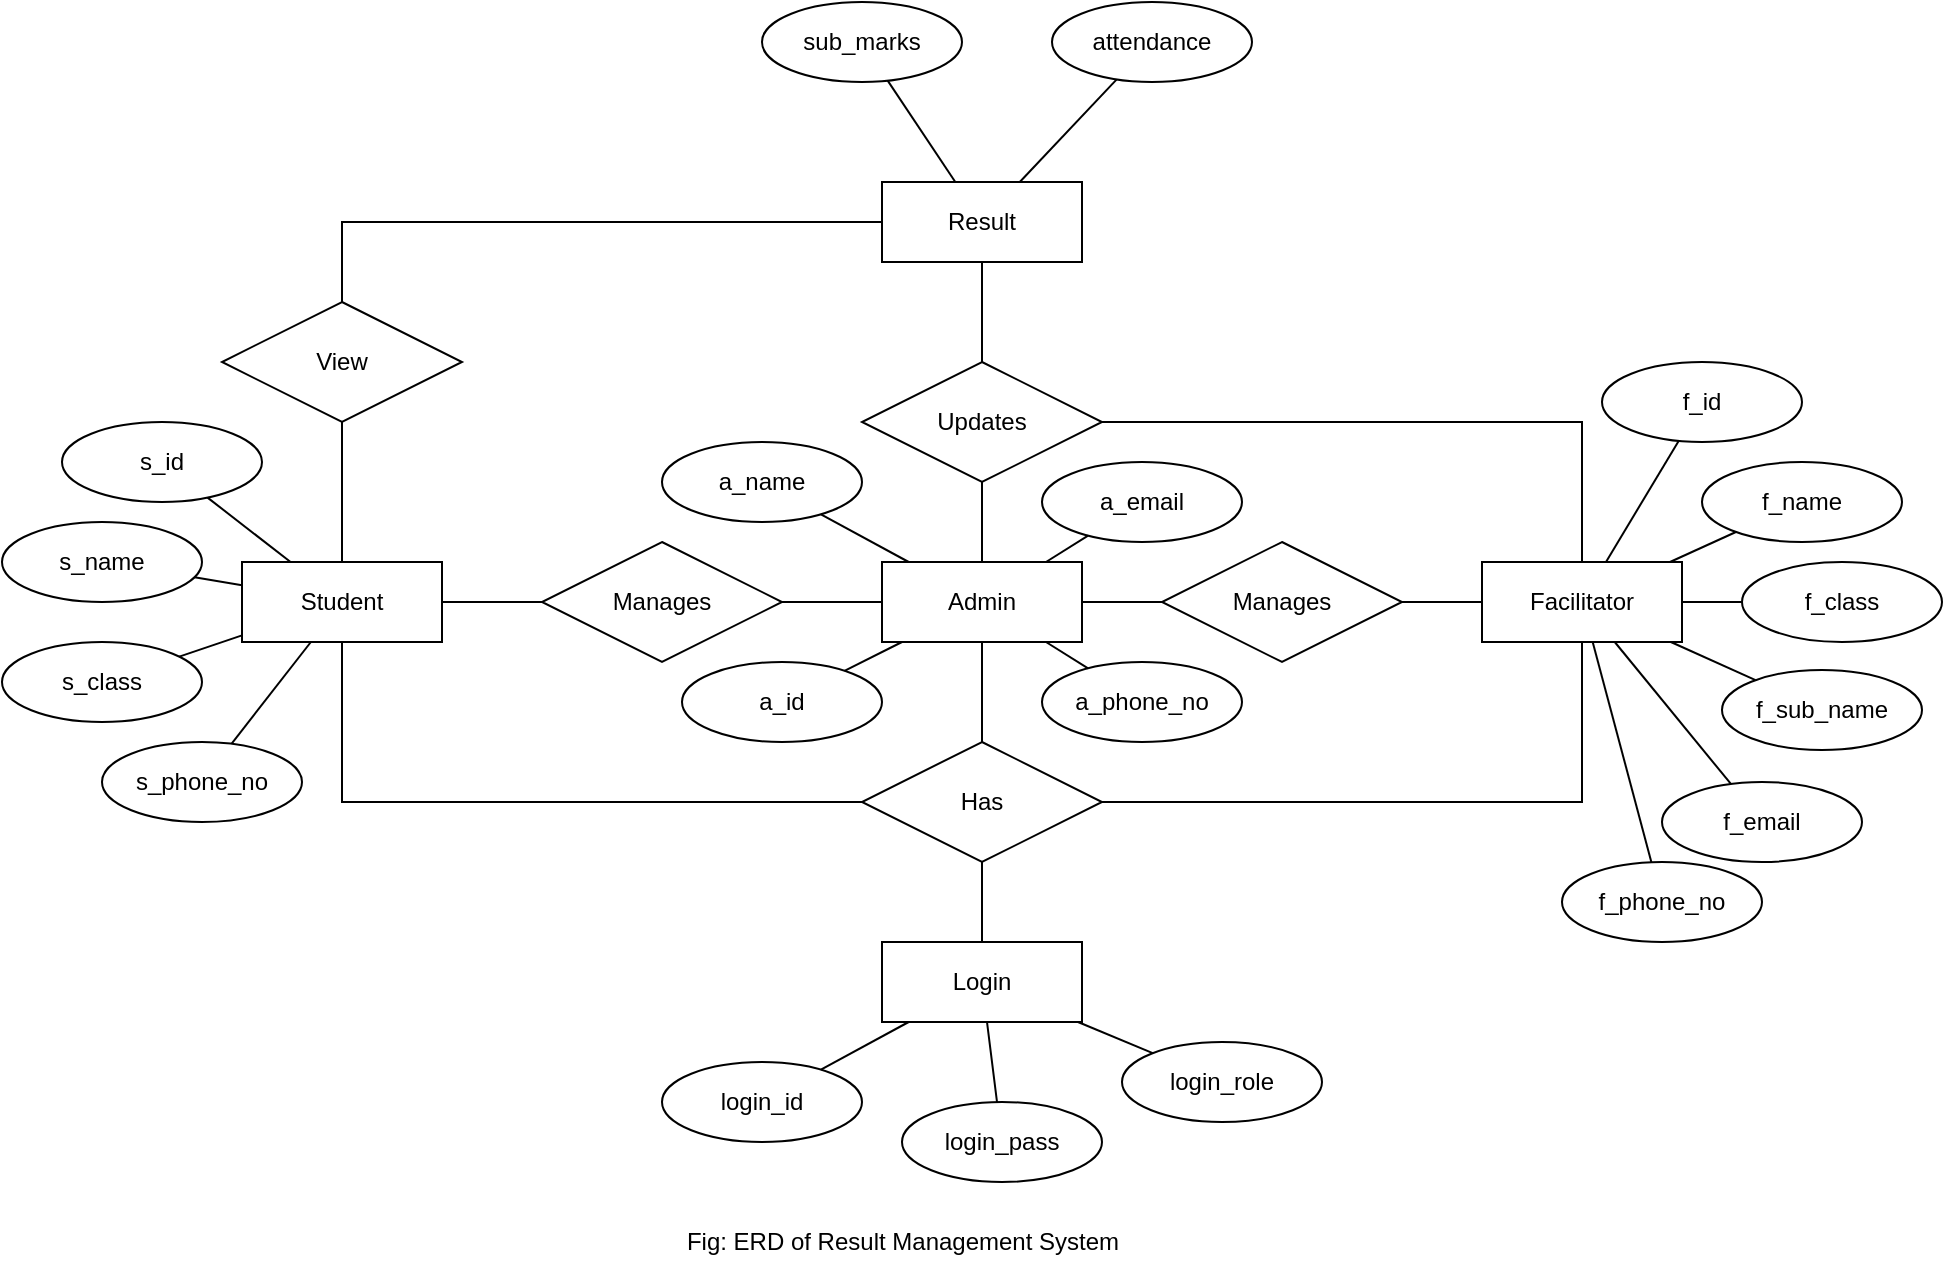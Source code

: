 <mxfile version="20.5.1" type="device"><diagram id="R2lEEEUBdFMjLlhIrx00" name="Page-1"><mxGraphModel dx="1990" dy="482" grid="1" gridSize="10" guides="1" tooltips="1" connect="1" arrows="1" fold="1" page="1" pageScale="1" pageWidth="1169" pageHeight="827" math="0" shadow="0" extFonts="Permanent Marker^https://fonts.googleapis.com/css?family=Permanent+Marker"><root><mxCell id="0"/><mxCell id="1" parent="0"/><mxCell id="i9oww6dlgyEbEjM7z-zL-1" value="Admin" style="whiteSpace=wrap;html=1;align=center;" parent="1" vertex="1"><mxGeometry x="400" y="320" width="100" height="40" as="geometry"/></mxCell><mxCell id="i9oww6dlgyEbEjM7z-zL-2" value="Facilitator" style="whiteSpace=wrap;html=1;align=center;" parent="1" vertex="1"><mxGeometry x="700" y="320" width="100" height="40" as="geometry"/></mxCell><mxCell id="i9oww6dlgyEbEjM7z-zL-3" value="Student" style="whiteSpace=wrap;html=1;align=center;" parent="1" vertex="1"><mxGeometry x="80" y="320" width="100" height="40" as="geometry"/></mxCell><mxCell id="i9oww6dlgyEbEjM7z-zL-4" value="Login" style="whiteSpace=wrap;html=1;align=center;" parent="1" vertex="1"><mxGeometry x="400" y="510" width="100" height="40" as="geometry"/></mxCell><mxCell id="i9oww6dlgyEbEjM7z-zL-5" value="Result" style="whiteSpace=wrap;html=1;align=center;" parent="1" vertex="1"><mxGeometry x="400" y="130" width="100" height="40" as="geometry"/></mxCell><mxCell id="i9oww6dlgyEbEjM7z-zL-6" value="Has" style="shape=rhombus;perimeter=rhombusPerimeter;whiteSpace=wrap;html=1;align=center;" parent="1" vertex="1"><mxGeometry x="390" y="410" width="120" height="60" as="geometry"/></mxCell><mxCell id="i9oww6dlgyEbEjM7z-zL-8" value="" style="endArrow=none;html=1;rounded=0;" parent="1" source="i9oww6dlgyEbEjM7z-zL-6" target="i9oww6dlgyEbEjM7z-zL-2" edge="1"><mxGeometry relative="1" as="geometry"><mxPoint x="340" y="310" as="sourcePoint"/><mxPoint x="500" y="310" as="targetPoint"/><Array as="points"><mxPoint x="750" y="440"/></Array></mxGeometry></mxCell><mxCell id="i9oww6dlgyEbEjM7z-zL-9" value="" style="endArrow=none;html=1;rounded=0;" parent="1" source="i9oww6dlgyEbEjM7z-zL-6" target="i9oww6dlgyEbEjM7z-zL-3" edge="1"><mxGeometry relative="1" as="geometry"><mxPoint x="520" y="450" as="sourcePoint"/><mxPoint x="760" y="370" as="targetPoint"/><Array as="points"><mxPoint x="130" y="440"/></Array></mxGeometry></mxCell><mxCell id="i9oww6dlgyEbEjM7z-zL-10" value="" style="endArrow=none;html=1;rounded=0;" parent="1" source="i9oww6dlgyEbEjM7z-zL-6" target="i9oww6dlgyEbEjM7z-zL-1" edge="1"><mxGeometry relative="1" as="geometry"><mxPoint x="230" y="370" as="sourcePoint"/><mxPoint x="390" y="370" as="targetPoint"/></mxGeometry></mxCell><mxCell id="i9oww6dlgyEbEjM7z-zL-11" value="" style="endArrow=none;html=1;rounded=0;" parent="1" source="i9oww6dlgyEbEjM7z-zL-6" target="i9oww6dlgyEbEjM7z-zL-4" edge="1"><mxGeometry relative="1" as="geometry"><mxPoint x="560" y="520" as="sourcePoint"/><mxPoint x="720" y="520" as="targetPoint"/></mxGeometry></mxCell><mxCell id="i9oww6dlgyEbEjM7z-zL-15" value="Updates" style="shape=rhombus;perimeter=rhombusPerimeter;whiteSpace=wrap;html=1;align=center;" parent="1" vertex="1"><mxGeometry x="390" y="220" width="120" height="60" as="geometry"/></mxCell><mxCell id="i9oww6dlgyEbEjM7z-zL-16" value="" style="endArrow=none;html=1;rounded=0;" parent="1" source="i9oww6dlgyEbEjM7z-zL-15" target="i9oww6dlgyEbEjM7z-zL-1" edge="1"><mxGeometry relative="1" as="geometry"><mxPoint x="120" y="320" as="sourcePoint"/><mxPoint x="280" y="320" as="targetPoint"/></mxGeometry></mxCell><mxCell id="i9oww6dlgyEbEjM7z-zL-17" value="" style="endArrow=none;html=1;rounded=0;" parent="1" source="i9oww6dlgyEbEjM7z-zL-5" target="i9oww6dlgyEbEjM7z-zL-15" edge="1"><mxGeometry relative="1" as="geometry"><mxPoint x="460" y="290" as="sourcePoint"/><mxPoint x="460" y="330" as="targetPoint"/></mxGeometry></mxCell><mxCell id="i9oww6dlgyEbEjM7z-zL-18" value="" style="endArrow=none;html=1;rounded=0;" parent="1" source="i9oww6dlgyEbEjM7z-zL-15" target="i9oww6dlgyEbEjM7z-zL-2" edge="1"><mxGeometry relative="1" as="geometry"><mxPoint x="700" y="270" as="sourcePoint"/><mxPoint x="860" y="270" as="targetPoint"/><Array as="points"><mxPoint x="750" y="250"/></Array></mxGeometry></mxCell><mxCell id="i9oww6dlgyEbEjM7z-zL-19" value="View" style="shape=rhombus;perimeter=rhombusPerimeter;whiteSpace=wrap;html=1;align=center;" parent="1" vertex="1"><mxGeometry x="70" y="190" width="120" height="60" as="geometry"/></mxCell><mxCell id="i9oww6dlgyEbEjM7z-zL-20" value="" style="endArrow=none;html=1;rounded=0;" parent="1" source="i9oww6dlgyEbEjM7z-zL-19" target="i9oww6dlgyEbEjM7z-zL-3" edge="1"><mxGeometry relative="1" as="geometry"><mxPoint x="180" y="300" as="sourcePoint"/><mxPoint x="340" y="300" as="targetPoint"/></mxGeometry></mxCell><mxCell id="i9oww6dlgyEbEjM7z-zL-21" value="" style="endArrow=none;html=1;rounded=0;" parent="1" source="i9oww6dlgyEbEjM7z-zL-19" target="i9oww6dlgyEbEjM7z-zL-5" edge="1"><mxGeometry relative="1" as="geometry"><mxPoint x="120" y="160" as="sourcePoint"/><mxPoint x="280" y="160" as="targetPoint"/><Array as="points"><mxPoint x="130" y="150"/></Array></mxGeometry></mxCell><mxCell id="i9oww6dlgyEbEjM7z-zL-22" value="Manages" style="shape=rhombus;perimeter=rhombusPerimeter;whiteSpace=wrap;html=1;align=center;" parent="1" vertex="1"><mxGeometry x="230" y="310" width="120" height="60" as="geometry"/></mxCell><mxCell id="i9oww6dlgyEbEjM7z-zL-23" value="" style="endArrow=none;html=1;rounded=0;" parent="1" source="i9oww6dlgyEbEjM7z-zL-3" target="i9oww6dlgyEbEjM7z-zL-22" edge="1"><mxGeometry relative="1" as="geometry"><mxPoint x="210" y="250" as="sourcePoint"/><mxPoint x="370" y="250" as="targetPoint"/></mxGeometry></mxCell><mxCell id="i9oww6dlgyEbEjM7z-zL-24" value="" style="endArrow=none;html=1;rounded=0;" parent="1" source="i9oww6dlgyEbEjM7z-zL-22" target="i9oww6dlgyEbEjM7z-zL-1" edge="1"><mxGeometry relative="1" as="geometry"><mxPoint x="190" y="350" as="sourcePoint"/><mxPoint x="230" y="350" as="targetPoint"/></mxGeometry></mxCell><mxCell id="i9oww6dlgyEbEjM7z-zL-25" value="Manages" style="shape=rhombus;perimeter=rhombusPerimeter;whiteSpace=wrap;html=1;align=center;" parent="1" vertex="1"><mxGeometry x="540" y="310" width="120" height="60" as="geometry"/></mxCell><mxCell id="i9oww6dlgyEbEjM7z-zL-26" value="" style="endArrow=none;html=1;rounded=0;" parent="1" source="i9oww6dlgyEbEjM7z-zL-1" target="i9oww6dlgyEbEjM7z-zL-25" edge="1"><mxGeometry relative="1" as="geometry"><mxPoint x="350" y="350" as="sourcePoint"/><mxPoint x="410" y="350" as="targetPoint"/></mxGeometry></mxCell><mxCell id="i9oww6dlgyEbEjM7z-zL-27" value="" style="endArrow=none;html=1;rounded=0;" parent="1" source="i9oww6dlgyEbEjM7z-zL-25" target="i9oww6dlgyEbEjM7z-zL-2" edge="1"><mxGeometry relative="1" as="geometry"><mxPoint x="360" y="360" as="sourcePoint"/><mxPoint x="420" y="360" as="targetPoint"/></mxGeometry></mxCell><mxCell id="i9oww6dlgyEbEjM7z-zL-28" value="a_name" style="ellipse;whiteSpace=wrap;html=1;align=center;" parent="1" vertex="1"><mxGeometry x="290" y="260" width="100" height="40" as="geometry"/></mxCell><mxCell id="i9oww6dlgyEbEjM7z-zL-30" value="a_phone_no" style="ellipse;whiteSpace=wrap;html=1;align=center;" parent="1" vertex="1"><mxGeometry x="480" y="370" width="100" height="40" as="geometry"/></mxCell><mxCell id="i9oww6dlgyEbEjM7z-zL-31" value="a_email" style="ellipse;whiteSpace=wrap;html=1;align=center;" parent="1" vertex="1"><mxGeometry x="480" y="270" width="100" height="40" as="geometry"/></mxCell><mxCell id="i9oww6dlgyEbEjM7z-zL-32" value="" style="endArrow=none;html=1;rounded=0;" parent="1" source="i9oww6dlgyEbEjM7z-zL-28" target="i9oww6dlgyEbEjM7z-zL-1" edge="1"><mxGeometry relative="1" as="geometry"><mxPoint x="240" y="240" as="sourcePoint"/><mxPoint x="400" y="240" as="targetPoint"/></mxGeometry></mxCell><mxCell id="i9oww6dlgyEbEjM7z-zL-33" value="" style="endArrow=none;html=1;rounded=0;" parent="1" source="i9oww6dlgyEbEjM7z-zL-31" target="i9oww6dlgyEbEjM7z-zL-1" edge="1"><mxGeometry relative="1" as="geometry"><mxPoint x="379.481" y="306.154" as="sourcePoint"/><mxPoint x="423.333" y="330" as="targetPoint"/></mxGeometry></mxCell><mxCell id="i9oww6dlgyEbEjM7z-zL-34" value="" style="endArrow=none;html=1;rounded=0;" parent="1" source="i9oww6dlgyEbEjM7z-zL-30" target="i9oww6dlgyEbEjM7z-zL-1" edge="1"><mxGeometry relative="1" as="geometry"><mxPoint x="389.481" y="316.154" as="sourcePoint"/><mxPoint x="433.333" y="340" as="targetPoint"/></mxGeometry></mxCell><mxCell id="i9oww6dlgyEbEjM7z-zL-35" value="attendance" style="ellipse;whiteSpace=wrap;html=1;align=center;" parent="1" vertex="1"><mxGeometry x="485" y="40" width="100" height="40" as="geometry"/></mxCell><mxCell id="i9oww6dlgyEbEjM7z-zL-36" value="sub_marks" style="ellipse;whiteSpace=wrap;html=1;align=center;" parent="1" vertex="1"><mxGeometry x="340" y="40" width="100" height="40" as="geometry"/></mxCell><mxCell id="i9oww6dlgyEbEjM7z-zL-37" value="" style="endArrow=none;html=1;rounded=0;" parent="1" source="i9oww6dlgyEbEjM7z-zL-36" target="i9oww6dlgyEbEjM7z-zL-5" edge="1"><mxGeometry relative="1" as="geometry"><mxPoint x="330" y="120" as="sourcePoint"/><mxPoint x="490" y="120" as="targetPoint"/></mxGeometry></mxCell><mxCell id="i9oww6dlgyEbEjM7z-zL-39" value="" style="endArrow=none;html=1;rounded=0;" parent="1" source="i9oww6dlgyEbEjM7z-zL-35" target="i9oww6dlgyEbEjM7z-zL-5" edge="1"><mxGeometry relative="1" as="geometry"><mxPoint x="412.711" y="89.343" as="sourcePoint"/><mxPoint x="446.667" y="140" as="targetPoint"/></mxGeometry></mxCell><mxCell id="i9oww6dlgyEbEjM7z-zL-40" value="s_id" style="ellipse;whiteSpace=wrap;html=1;align=center;" parent="1" vertex="1"><mxGeometry x="-10" y="250" width="100" height="40" as="geometry"/></mxCell><mxCell id="i9oww6dlgyEbEjM7z-zL-41" value="s_name" style="ellipse;whiteSpace=wrap;html=1;align=center;" parent="1" vertex="1"><mxGeometry x="-40" y="300" width="100" height="40" as="geometry"/></mxCell><mxCell id="i9oww6dlgyEbEjM7z-zL-42" value="s_class" style="ellipse;whiteSpace=wrap;html=1;align=center;" parent="1" vertex="1"><mxGeometry x="-40" y="360" width="100" height="40" as="geometry"/></mxCell><mxCell id="i9oww6dlgyEbEjM7z-zL-43" value="s_phone_no" style="ellipse;whiteSpace=wrap;html=1;align=center;" parent="1" vertex="1"><mxGeometry x="10" y="410" width="100" height="40" as="geometry"/></mxCell><mxCell id="i9oww6dlgyEbEjM7z-zL-44" value="" style="endArrow=none;html=1;rounded=0;" parent="1" source="i9oww6dlgyEbEjM7z-zL-40" target="i9oww6dlgyEbEjM7z-zL-3" edge="1"><mxGeometry relative="1" as="geometry"><mxPoint x="460" y="180" as="sourcePoint"/><mxPoint x="460" y="230" as="targetPoint"/></mxGeometry></mxCell><mxCell id="i9oww6dlgyEbEjM7z-zL-45" value="" style="endArrow=none;html=1;rounded=0;" parent="1" source="i9oww6dlgyEbEjM7z-zL-41" target="i9oww6dlgyEbEjM7z-zL-3" edge="1"><mxGeometry relative="1" as="geometry"><mxPoint x="63.031" y="315.014" as="sourcePoint"/><mxPoint x="96" y="330" as="targetPoint"/></mxGeometry></mxCell><mxCell id="i9oww6dlgyEbEjM7z-zL-46" value="" style="endArrow=none;html=1;rounded=0;" parent="1" source="i9oww6dlgyEbEjM7z-zL-42" target="i9oww6dlgyEbEjM7z-zL-3" edge="1"><mxGeometry relative="1" as="geometry"><mxPoint x="73.031" y="325.014" as="sourcePoint"/><mxPoint x="100" y="350" as="targetPoint"/></mxGeometry></mxCell><mxCell id="i9oww6dlgyEbEjM7z-zL-47" value="" style="endArrow=none;html=1;rounded=0;" parent="1" source="i9oww6dlgyEbEjM7z-zL-43" target="i9oww6dlgyEbEjM7z-zL-3" edge="1"><mxGeometry relative="1" as="geometry"><mxPoint x="70" y="440" as="sourcePoint"/><mxPoint x="116" y="350" as="targetPoint"/></mxGeometry></mxCell><mxCell id="i9oww6dlgyEbEjM7z-zL-48" value="a_id" style="ellipse;whiteSpace=wrap;html=1;align=center;" parent="1" vertex="1"><mxGeometry x="300" y="370" width="100" height="40" as="geometry"/></mxCell><mxCell id="i9oww6dlgyEbEjM7z-zL-49" value="" style="endArrow=none;html=1;rounded=0;" parent="1" source="i9oww6dlgyEbEjM7z-zL-48" target="i9oww6dlgyEbEjM7z-zL-1" edge="1"><mxGeometry relative="1" as="geometry"><mxPoint x="290" y="380" as="sourcePoint"/><mxPoint x="450" y="380" as="targetPoint"/></mxGeometry></mxCell><mxCell id="i9oww6dlgyEbEjM7z-zL-50" value="login_id" style="ellipse;whiteSpace=wrap;html=1;align=center;" parent="1" vertex="1"><mxGeometry x="290" y="570" width="100" height="40" as="geometry"/></mxCell><mxCell id="i9oww6dlgyEbEjM7z-zL-51" value="login_pass" style="ellipse;whiteSpace=wrap;html=1;align=center;" parent="1" vertex="1"><mxGeometry x="410" y="590" width="100" height="40" as="geometry"/></mxCell><mxCell id="i9oww6dlgyEbEjM7z-zL-52" value="login_role" style="ellipse;whiteSpace=wrap;html=1;align=center;" parent="1" vertex="1"><mxGeometry x="520" y="560" width="100" height="40" as="geometry"/></mxCell><mxCell id="i9oww6dlgyEbEjM7z-zL-53" value="" style="endArrow=none;html=1;rounded=0;" parent="1" source="i9oww6dlgyEbEjM7z-zL-50" target="i9oww6dlgyEbEjM7z-zL-4" edge="1"><mxGeometry relative="1" as="geometry"><mxPoint x="460" y="180" as="sourcePoint"/><mxPoint x="460" y="230" as="targetPoint"/></mxGeometry></mxCell><mxCell id="i9oww6dlgyEbEjM7z-zL-54" value="" style="endArrow=none;html=1;rounded=0;" parent="1" source="i9oww6dlgyEbEjM7z-zL-51" target="i9oww6dlgyEbEjM7z-zL-4" edge="1"><mxGeometry relative="1" as="geometry"><mxPoint x="379.481" y="583.846" as="sourcePoint"/><mxPoint x="423.333" y="560" as="targetPoint"/></mxGeometry></mxCell><mxCell id="i9oww6dlgyEbEjM7z-zL-55" value="" style="endArrow=none;html=1;rounded=0;" parent="1" source="i9oww6dlgyEbEjM7z-zL-52" target="i9oww6dlgyEbEjM7z-zL-4" edge="1"><mxGeometry relative="1" as="geometry"><mxPoint x="389.481" y="593.846" as="sourcePoint"/><mxPoint x="433.333" y="570" as="targetPoint"/></mxGeometry></mxCell><mxCell id="i9oww6dlgyEbEjM7z-zL-56" value="f_id" style="ellipse;whiteSpace=wrap;html=1;align=center;" parent="1" vertex="1"><mxGeometry x="760" y="220" width="100" height="40" as="geometry"/></mxCell><mxCell id="i9oww6dlgyEbEjM7z-zL-57" value="f_name" style="ellipse;whiteSpace=wrap;html=1;align=center;" parent="1" vertex="1"><mxGeometry x="810" y="270" width="100" height="40" as="geometry"/></mxCell><mxCell id="i9oww6dlgyEbEjM7z-zL-58" value="f_class" style="ellipse;whiteSpace=wrap;html=1;align=center;" parent="1" vertex="1"><mxGeometry x="830" y="320" width="100" height="40" as="geometry"/></mxCell><mxCell id="i9oww6dlgyEbEjM7z-zL-59" value="f_sub_name" style="ellipse;whiteSpace=wrap;html=1;align=center;" parent="1" vertex="1"><mxGeometry x="820" y="374" width="100" height="40" as="geometry"/></mxCell><mxCell id="i9oww6dlgyEbEjM7z-zL-60" value="f_email" style="ellipse;whiteSpace=wrap;html=1;align=center;" parent="1" vertex="1"><mxGeometry x="790" y="430" width="100" height="40" as="geometry"/></mxCell><mxCell id="i9oww6dlgyEbEjM7z-zL-61" value="f_phone_no" style="ellipse;whiteSpace=wrap;html=1;align=center;" parent="1" vertex="1"><mxGeometry x="740" y="470" width="100" height="40" as="geometry"/></mxCell><mxCell id="i9oww6dlgyEbEjM7z-zL-62" value="" style="endArrow=none;html=1;rounded=0;" parent="1" source="i9oww6dlgyEbEjM7z-zL-2" target="i9oww6dlgyEbEjM7z-zL-56" edge="1"><mxGeometry relative="1" as="geometry"><mxPoint x="590" y="310" as="sourcePoint"/><mxPoint x="750" y="310" as="targetPoint"/></mxGeometry></mxCell><mxCell id="i9oww6dlgyEbEjM7z-zL-63" value="" style="endArrow=none;html=1;rounded=0;" parent="1" source="i9oww6dlgyEbEjM7z-zL-2" target="i9oww6dlgyEbEjM7z-zL-57" edge="1"><mxGeometry relative="1" as="geometry"><mxPoint x="772" y="330" as="sourcePoint"/><mxPoint x="808.331" y="269.448" as="targetPoint"/></mxGeometry></mxCell><mxCell id="i9oww6dlgyEbEjM7z-zL-64" value="" style="endArrow=none;html=1;rounded=0;" parent="1" source="i9oww6dlgyEbEjM7z-zL-2" target="i9oww6dlgyEbEjM7z-zL-58" edge="1"><mxGeometry relative="1" as="geometry"><mxPoint x="782" y="340" as="sourcePoint"/><mxPoint x="818.331" y="279.448" as="targetPoint"/></mxGeometry></mxCell><mxCell id="i9oww6dlgyEbEjM7z-zL-65" value="" style="endArrow=none;html=1;rounded=0;" parent="1" source="i9oww6dlgyEbEjM7z-zL-2" target="i9oww6dlgyEbEjM7z-zL-59" edge="1"><mxGeometry relative="1" as="geometry"><mxPoint x="792" y="350" as="sourcePoint"/><mxPoint x="828.331" y="289.448" as="targetPoint"/></mxGeometry></mxCell><mxCell id="i9oww6dlgyEbEjM7z-zL-66" value="" style="endArrow=none;html=1;rounded=0;" parent="1" source="i9oww6dlgyEbEjM7z-zL-2" target="i9oww6dlgyEbEjM7z-zL-60" edge="1"><mxGeometry relative="1" as="geometry"><mxPoint x="802" y="360" as="sourcePoint"/><mxPoint x="838.331" y="299.448" as="targetPoint"/></mxGeometry></mxCell><mxCell id="i9oww6dlgyEbEjM7z-zL-67" value="" style="endArrow=none;html=1;rounded=0;" parent="1" source="i9oww6dlgyEbEjM7z-zL-2" target="i9oww6dlgyEbEjM7z-zL-61" edge="1"><mxGeometry relative="1" as="geometry"><mxPoint x="812" y="370" as="sourcePoint"/><mxPoint x="848.331" y="309.448" as="targetPoint"/></mxGeometry></mxCell><mxCell id="ddfXyBWtBrcRyaCtUu_--1" value="Fig: ERD of Result Management System" style="text;html=1;align=center;verticalAlign=middle;resizable=0;points=[];autosize=1;strokeColor=none;fillColor=none;" vertex="1" parent="1"><mxGeometry x="290" y="645" width="240" height="30" as="geometry"/></mxCell></root></mxGraphModel></diagram></mxfile>